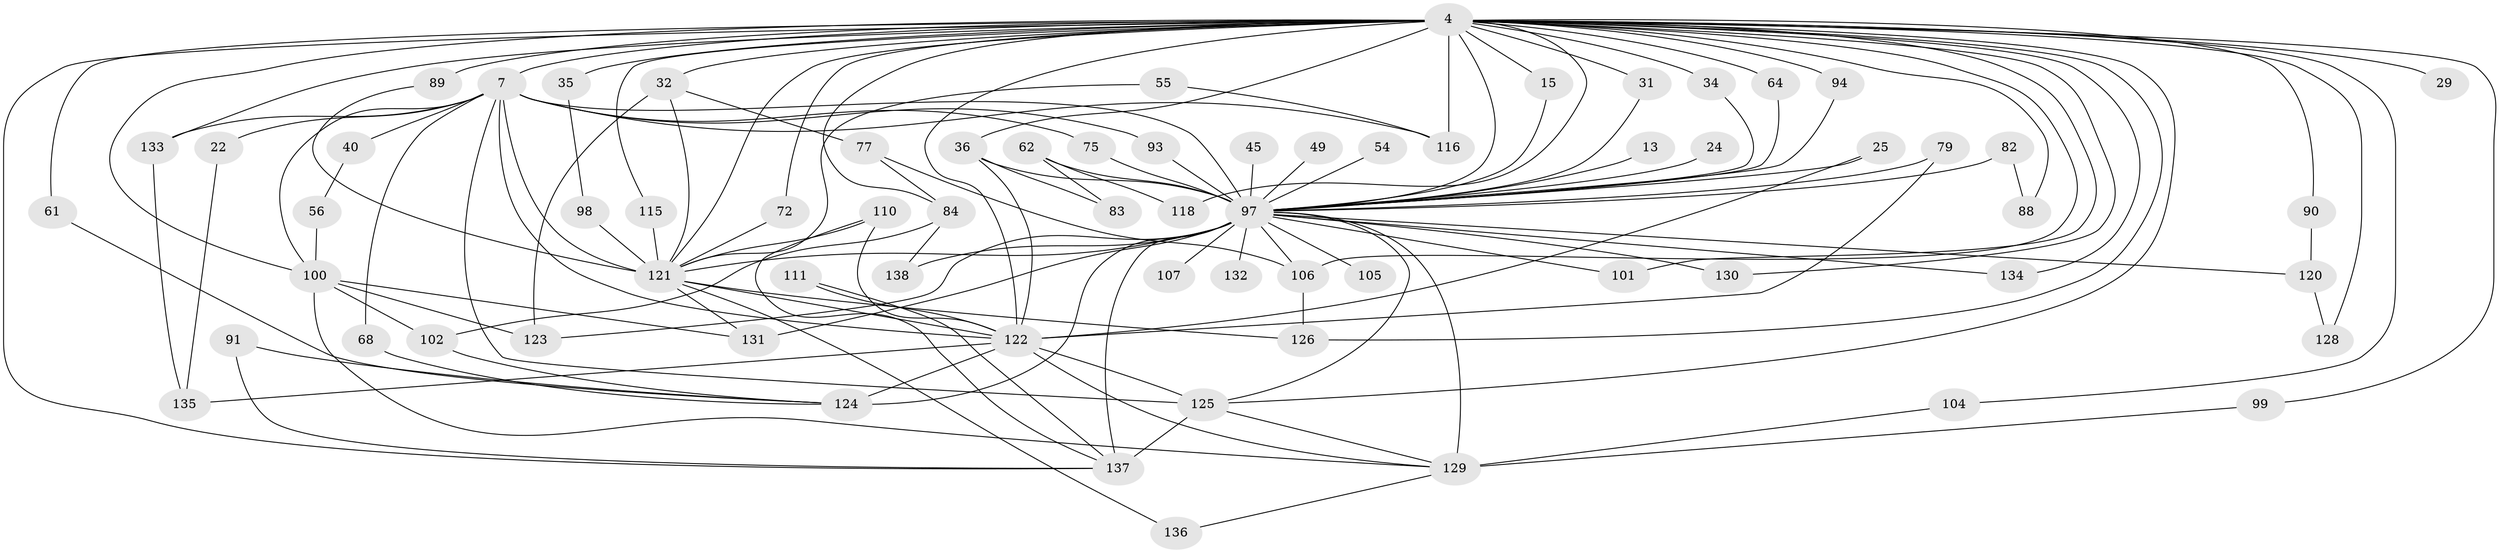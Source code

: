 // original degree distribution, {32: 0.007246376811594203, 18: 0.007246376811594203, 21: 0.014492753623188406, 36: 0.007246376811594203, 26: 0.007246376811594203, 15: 0.007246376811594203, 16: 0.007246376811594203, 31: 0.007246376811594203, 19: 0.007246376811594203, 5: 0.08695652173913043, 2: 0.5434782608695652, 3: 0.21014492753623187, 6: 0.014492753623188406, 8: 0.021739130434782608, 7: 0.014492753623188406, 4: 0.036231884057971016}
// Generated by graph-tools (version 1.1) at 2025/45/03/09/25 04:45:52]
// undirected, 69 vertices, 134 edges
graph export_dot {
graph [start="1"]
  node [color=gray90,style=filled];
  4 [super="+1"];
  7 [super="+2"];
  13;
  15;
  22;
  24;
  25;
  29;
  31;
  32;
  34;
  35;
  36 [super="+14+18"];
  40;
  45;
  49;
  54;
  55;
  56;
  61;
  62;
  64;
  68;
  72;
  75;
  77 [super="+73"];
  79;
  82;
  83;
  84 [super="+81+12"];
  88;
  89 [super="+50"];
  90;
  91;
  93;
  94 [super="+33"];
  97 [super="+92+76+10"];
  98;
  99;
  100 [super="+96"];
  101;
  102 [super="+87"];
  104;
  105;
  106 [super="+103"];
  107;
  110 [super="+85"];
  111;
  115;
  116 [super="+39"];
  118;
  120 [super="+26"];
  121 [super="+108"];
  122 [super="+69+109+80"];
  123 [super="+95"];
  124 [super="+119"];
  125 [super="+74+114"];
  126 [super="+117"];
  128;
  129 [super="+127+112"];
  130;
  131 [super="+23"];
  132 [super="+37"];
  133 [super="+63+46"];
  134;
  135 [super="+113"];
  136;
  137 [super="+70+38"];
  138 [super="+58"];
  4 -- 7 [weight=4];
  4 -- 29 [weight=2];
  4 -- 31;
  4 -- 34;
  4 -- 35 [weight=2];
  4 -- 61;
  4 -- 72;
  4 -- 89 [weight=2];
  4 -- 100 [weight=3];
  4 -- 104;
  4 -- 115;
  4 -- 126 [weight=2];
  4 -- 128;
  4 -- 130;
  4 -- 134;
  4 -- 64;
  4 -- 15;
  4 -- 88;
  4 -- 90;
  4 -- 94 [weight=2];
  4 -- 32;
  4 -- 99;
  4 -- 101;
  4 -- 116 [weight=2];
  4 -- 118;
  4 -- 122 [weight=4];
  4 -- 36;
  4 -- 121 [weight=4];
  4 -- 133 [weight=3];
  4 -- 97 [weight=10];
  4 -- 137;
  4 -- 84 [weight=3];
  4 -- 106 [weight=2];
  4 -- 125;
  7 -- 22 [weight=2];
  7 -- 40 [weight=2];
  7 -- 68;
  7 -- 75;
  7 -- 93;
  7 -- 116;
  7 -- 122 [weight=3];
  7 -- 121 [weight=4];
  7 -- 133;
  7 -- 97 [weight=8];
  7 -- 100 [weight=2];
  7 -- 125 [weight=2];
  13 -- 97 [weight=2];
  15 -- 97;
  22 -- 135;
  24 -- 97;
  25 -- 122;
  25 -- 97;
  31 -- 97;
  32 -- 77 [weight=2];
  32 -- 123;
  32 -- 121;
  34 -- 97;
  35 -- 98;
  36 -- 83;
  36 -- 97 [weight=3];
  36 -- 122;
  40 -- 56;
  45 -- 97 [weight=2];
  49 -- 97 [weight=2];
  54 -- 97 [weight=2];
  55 -- 116;
  55 -- 121;
  56 -- 100;
  61 -- 124;
  62 -- 83;
  62 -- 118;
  62 -- 97 [weight=2];
  64 -- 97;
  68 -- 124;
  72 -- 121;
  75 -- 97;
  77 -- 84;
  77 -- 106;
  79 -- 97;
  79 -- 122;
  82 -- 88;
  82 -- 97 [weight=2];
  84 -- 138;
  84 -- 102;
  89 -- 121;
  90 -- 120;
  91 -- 124;
  91 -- 137;
  93 -- 97;
  94 -- 97;
  97 -- 121 [weight=12];
  97 -- 120 [weight=3];
  97 -- 107 [weight=2];
  97 -- 124 [weight=6];
  97 -- 129 [weight=4];
  97 -- 130;
  97 -- 131 [weight=2];
  97 -- 132 [weight=2];
  97 -- 134;
  97 -- 137 [weight=6];
  97 -- 138 [weight=2];
  97 -- 101;
  97 -- 105 [weight=2];
  97 -- 106 [weight=3];
  97 -- 125;
  97 -- 123;
  98 -- 121;
  99 -- 129;
  100 -- 129;
  100 -- 131;
  100 -- 102;
  100 -- 123;
  102 -- 124;
  104 -- 129;
  106 -- 126;
  110 -- 121;
  110 -- 122;
  110 -- 137;
  111 -- 122;
  111 -- 137;
  115 -- 121;
  120 -- 128;
  121 -- 131;
  121 -- 136;
  121 -- 122;
  121 -- 126 [weight=2];
  122 -- 124 [weight=3];
  122 -- 129;
  122 -- 125;
  122 -- 135;
  125 -- 129;
  125 -- 137;
  129 -- 136;
  133 -- 135;
}
